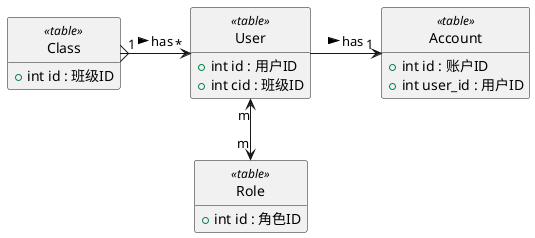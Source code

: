 @startuml orm
class User <<table>> {
    +int id : 用户ID
    +int cid : 班级ID
}
class Account <<table>> {
    +int id : 账户ID
    +int user_id : 用户ID
}
class Class <<table>> {
    +int id : 班级ID
}
class Role <<table>> {
    +int id : 角色ID
}

hide members
hide <<table>> circle
show <<table>> fields

User -> "1" Account : has >
Class "1" }-> "*" User : has >
User "m" <--> "m" Role

@enduml